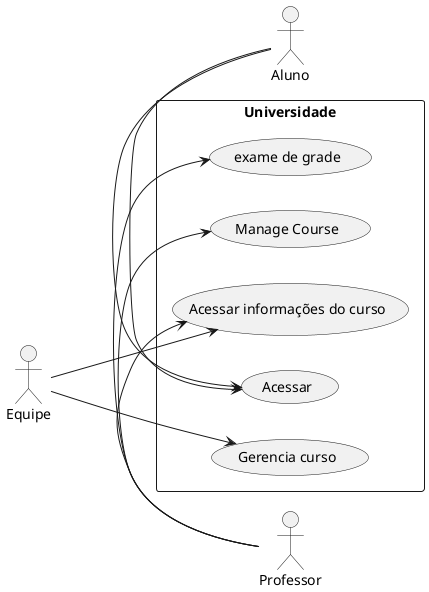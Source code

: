 @startuml

left to right direction
actor Professor
actor Aluno
actor Equipe

rectangle Universidade{
Professor -> (exame de grade)
Professor -> (Manage Course)
Professor -> (Acessar informações do curso)

Aluno ->(Acessar)

Aluno ->(Acessar)

Equipe ---> (Acessar informações do curso)

Equipe ---> (Gerencia curso)
}
@enduml